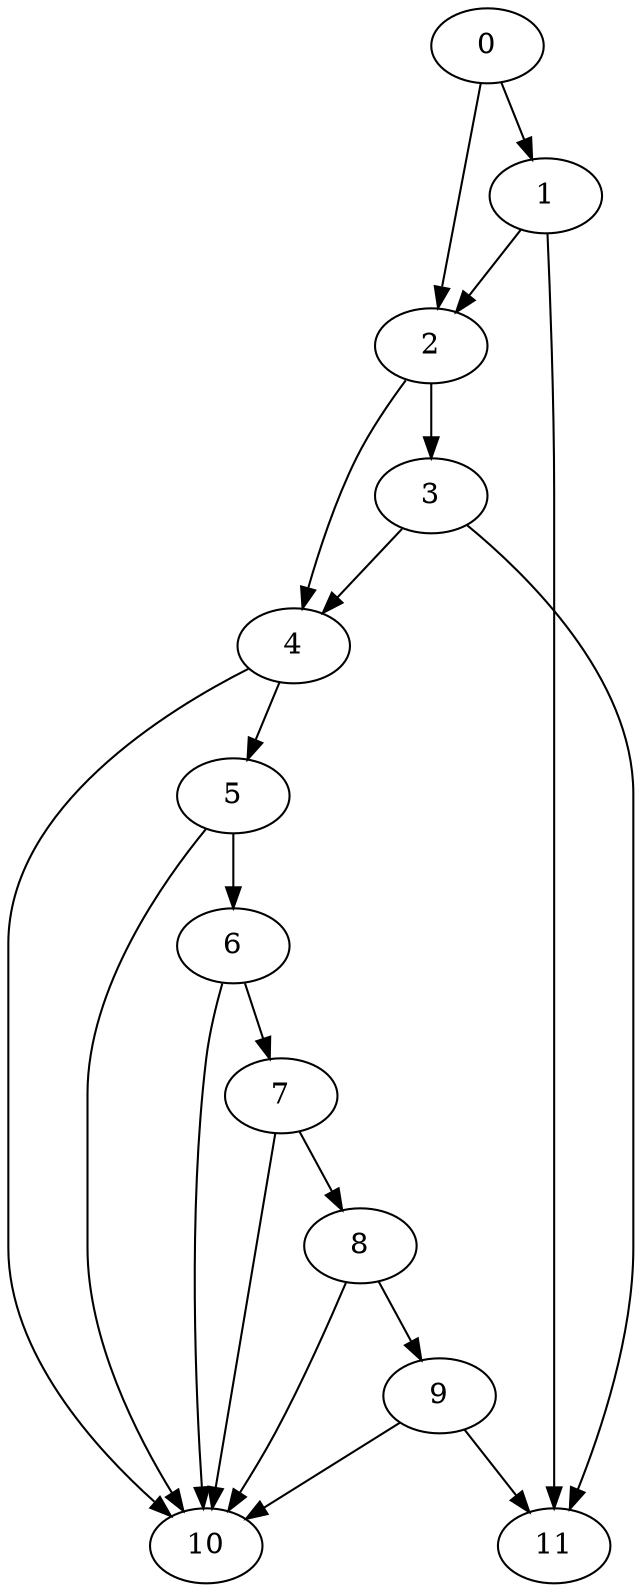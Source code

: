digraph {
	0
	1
	2
	3
	4
	5
	6
	7
	8
	9
	10
	11
	2 -> 3
	3 -> 4
	2 -> 4
	4 -> 5
	7 -> 8
	8 -> 9
	9 -> 11
	1 -> 11
	3 -> 11
	0 -> 1
	1 -> 2
	0 -> 2
	5 -> 6
	6 -> 7
	6 -> 10
	7 -> 10
	8 -> 10
	9 -> 10
	4 -> 10
	5 -> 10
}
